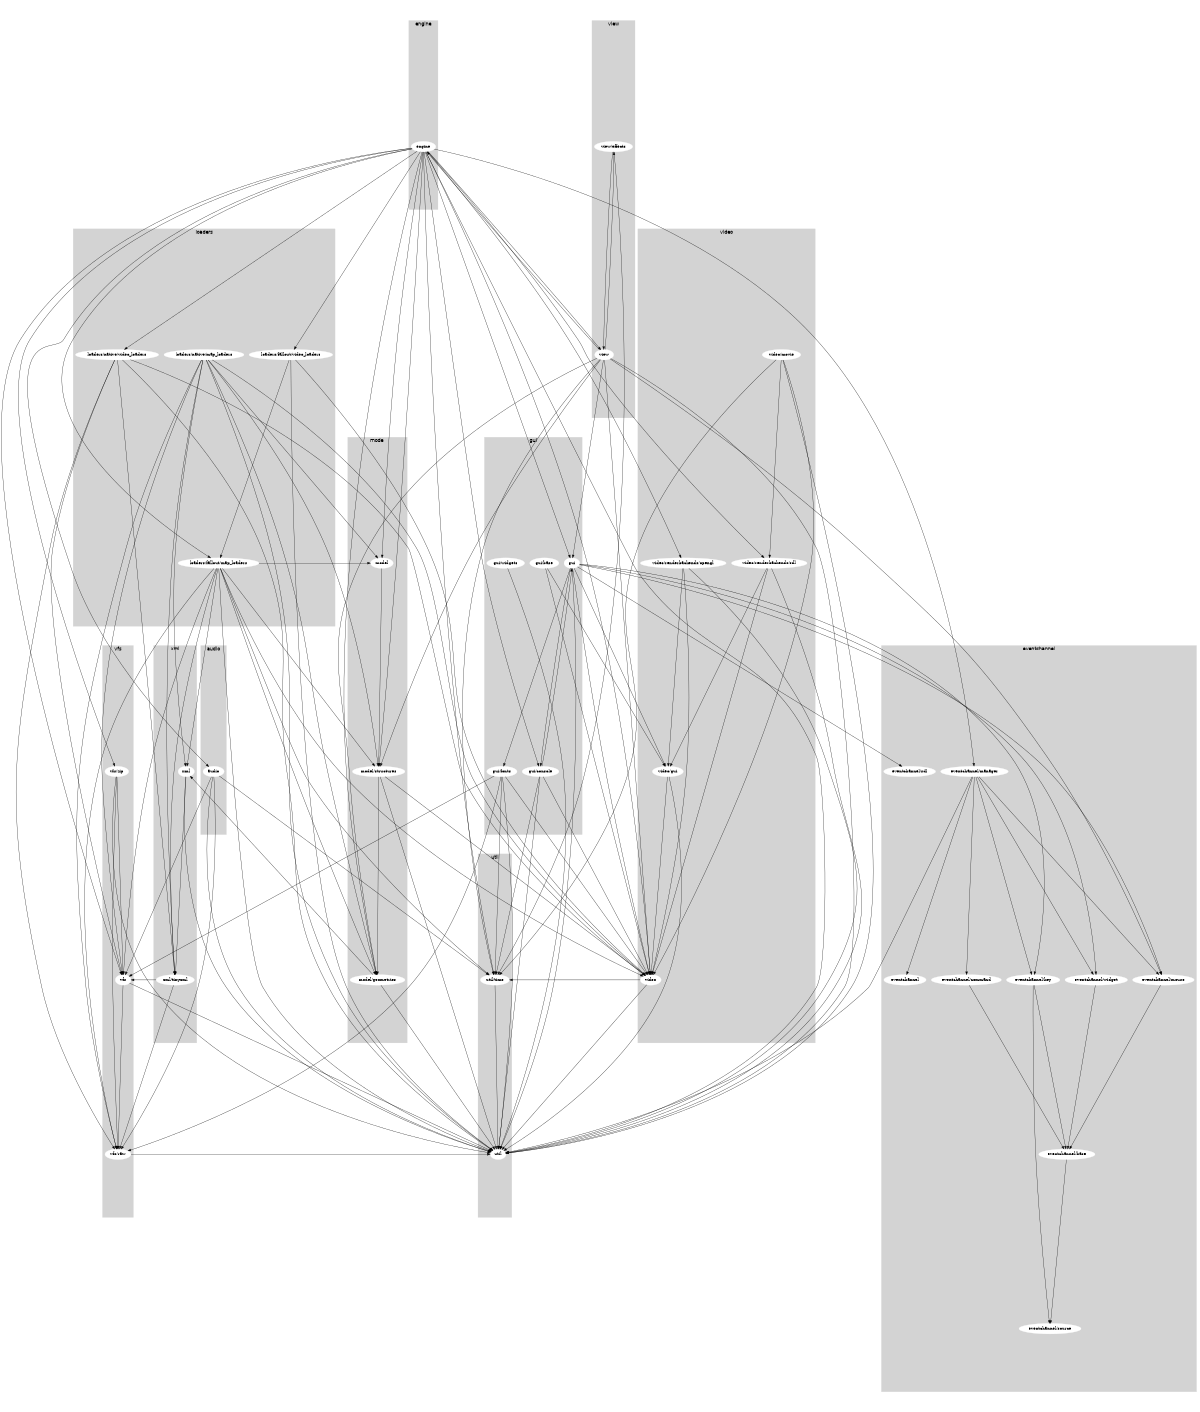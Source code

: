 digraph "source tree" {
    overlap=scale;
    size="8,10";
    ratio="fill";
    fontsize="16";
    fontname="Helvetica";
    clusterrank="local";
subgraph cluster_0 {
    style=filled;
    color=lightgrey;
    node [style=filled,color=white];
    "engine"
    label = "engine";
}
subgraph cluster_1 {
    style=filled;
    color=lightgrey;
    node [style=filled,color=white];
    "xml"; "xml/tinyxml"
    label = "xml";
}
subgraph cluster_2 {
    style=filled;
    color=lightgrey;
    node [style=filled,color=white];
    "gui/widgets"; "gui"; "gui/fonts"; "gui/console"; "gui/base"
    label = "gui";
}
subgraph cluster_3 {
    style=filled;
    color=lightgrey;
    node [style=filled,color=white];
    "eventchannel/base"; "eventchannel/command"; "eventchannel"; "eventchannel/mouse"; "eventchannel/key"; "eventchannel/source"; "eventchannel/widget"; "eventchannel/manager"; "eventchannel/sdl"
    label = "eventchannel";
}
subgraph cluster_4 {
    style=filled;
    color=lightgrey;
    node [style=filled,color=white];
    "loaders/fallout/map_loaders"; "loaders/native/map_loaders"; "loaders/native/video_loaders"; "loaders/fallout/video_loaders"
    label = "loaders";
}
subgraph cluster_5 {
    style=filled;
    color=lightgrey;
    node [style=filled,color=white];
    "util"; "util/time"
    label = "util";
}
subgraph cluster_6 {
    style=filled;
    color=lightgrey;
    node [style=filled,color=white];
    "video"; "video/movie"; "video/renderbackends/opengl"; "video/renderbackends/sdl"; "video/gui"
    label = "video";
}
subgraph cluster_7 {
    style=filled;
    color=lightgrey;
    node [style=filled,color=white];
    "model"; "model/structures"; "model/geometries"
    label = "model";
}
subgraph cluster_8 {
    style=filled;
    color=lightgrey;
    node [style=filled,color=white];
    "audio"
    label = "audio";
}
subgraph cluster_9 {
    style=filled;
    color=lightgrey;
    node [style=filled,color=white];
    "vfs/zip"; "vfs"; "vfs/raw"
    label = "vfs";
}
subgraph cluster_10 {
    style=filled;
    color=lightgrey;
    node [style=filled,color=white];
    "view/effects"; "view"
    label = "view";
}
    "eventchannel/command" -> "eventchannel/base"
    "eventchannel/mouse" -> "eventchannel/base"
    "vfs/zip" -> "util"
    "vfs/zip" -> "vfs"
    "vfs/zip" -> "vfs/raw"
    "eventchannel/key" -> "eventchannel/source"
    "eventchannel/key" -> "eventchannel/base"
    "video/renderbackends/opengl" -> "util"
    "video/renderbackends/opengl" -> "video/gui"
    "video/renderbackends/opengl" -> "video"
    "gui/widgets" -> "util"
    "xml" -> "util"
    "xml" -> "xml/tinyxml"
    "loaders/fallout/video_loaders" -> "util"
    "loaders/fallout/video_loaders" -> "loaders/fallout/map_loaders"
    "loaders/fallout/video_loaders" -> "video"
    "view/effects" -> "util/time"
    "view/effects" -> "view"
    "xml/tinyxml" -> "vfs"
    "xml/tinyxml" -> "vfs/raw"
    "vfs/raw" -> "util"
    "util/time" -> "util"
    "loaders/native/video_loaders" -> "util"
    "loaders/native/video_loaders" -> "xml/tinyxml"
    "loaders/native/video_loaders" -> "video"
    "loaders/native/video_loaders" -> "vfs"
    "loaders/native/video_loaders" -> "vfs/raw"
    "model/geometries" -> "util"
    "model/geometries" -> "xml"
    "engine" -> "vfs/zip"
    "engine" -> "audio"
    "engine" -> "loaders/fallout/video_loaders"
    "engine" -> "video/renderbackends/sdl"
    "engine" -> "video/renderbackends/opengl"
    "engine" -> "loaders/fallout/map_loaders"
    "engine" -> "gui"
    "engine" -> "gui/console"
    "engine" -> "util"
    "engine" -> "video"
    "engine" -> "model/structures"
    "engine" -> "util/time"
    "engine" -> "model"
    "engine" -> "loaders/native/video_loaders"
    "engine" -> "vfs"
    "engine" -> "eventchannel/manager"
    "engine" -> "model/geometries"
    "engine" -> "view"
    "gui/fonts" -> "util"
    "gui/fonts" -> "video"
    "gui/fonts" -> "vfs"
    "gui/fonts" -> "util/time"
    "gui/fonts" -> "vfs/raw"
    "loaders/fallout/map_loaders" -> "xml"
    "loaders/fallout/map_loaders" -> "util/time"
    "loaders/fallout/map_loaders" -> "model/structures"
    "loaders/fallout/map_loaders" -> "util"
    "loaders/fallout/map_loaders" -> "xml/tinyxml"
    "loaders/fallout/map_loaders" -> "vfs/raw"
    "loaders/fallout/map_loaders" -> "video"
    "loaders/fallout/map_loaders" -> "model"
    "loaders/fallout/map_loaders" -> "vfs"
    "loaders/fallout/map_loaders" -> "model/geometries"
    "model/structures" -> "util"
    "model/structures" -> "video"
    "model/structures" -> "model/geometries"
    "eventchannel/base" -> "eventchannel/source"
    "video/gui" -> "util"
    "video/gui" -> "video"
    "eventchannel/widget" -> "eventchannel/base"
    "audio" -> "util"
    "audio" -> "util/time"
    "audio" -> "vfs"
    "audio" -> "vfs/raw"
    "video/renderbackends/sdl" -> "util"
    "video/renderbackends/sdl" -> "video/gui"
    "video/renderbackends/sdl" -> "video"
    "gui" -> "gui/fonts"
    "gui" -> "video/gui"
    "gui" -> "gui/console"
    "gui" -> "eventchannel/mouse"
    "gui" -> "util"
    "gui" -> "eventchannel/key"
    "gui" -> "video"
    "gui" -> "eventchannel/widget"
    "gui" -> "eventchannel/sdl"
    "gui/base" -> "video/gui"
    "gui/base" -> "video"
    "gui/console" -> "util"
    "gui/console" -> "util/time"
    "gui/console" -> "gui"
    "gui/console" -> "video"
    "loaders/native/map_loaders" -> "xml"
    "loaders/native/map_loaders" -> "model/structures"
    "loaders/native/map_loaders" -> "util"
    "loaders/native/map_loaders" -> "xml/tinyxml"
    "loaders/native/map_loaders" -> "vfs/raw"
    "loaders/native/map_loaders" -> "video"
    "loaders/native/map_loaders" -> "model"
    "loaders/native/map_loaders" -> "vfs"
    "loaders/native/map_loaders" -> "model/geometries"
    "video" -> "util"
    "video" -> "util/time"
    "model" -> "model/structures"
    "video/movie" -> "util"
    "video/movie" -> "util/time"
    "video/movie" -> "video"
    "video/movie" -> "video/renderbackends/sdl"
    "vfs" -> "util"
    "vfs" -> "vfs/raw"
    "eventchannel/manager" -> "eventchannel/command"
    "eventchannel/manager" -> "eventchannel"
    "eventchannel/manager" -> "eventchannel/mouse"
    "eventchannel/manager" -> "util"
    "eventchannel/manager" -> "eventchannel/key"
    "eventchannel/manager" -> "eventchannel/widget"
    "view" -> "engine"
    "view" -> "view/effects"
    "view" -> "gui"
    "view" -> "model/structures"
    "view" -> "eventchannel/mouse"
    "view" -> "util"
    "view" -> "video"
    "view" -> "util/time"
    "view" -> "model/geometries"
}